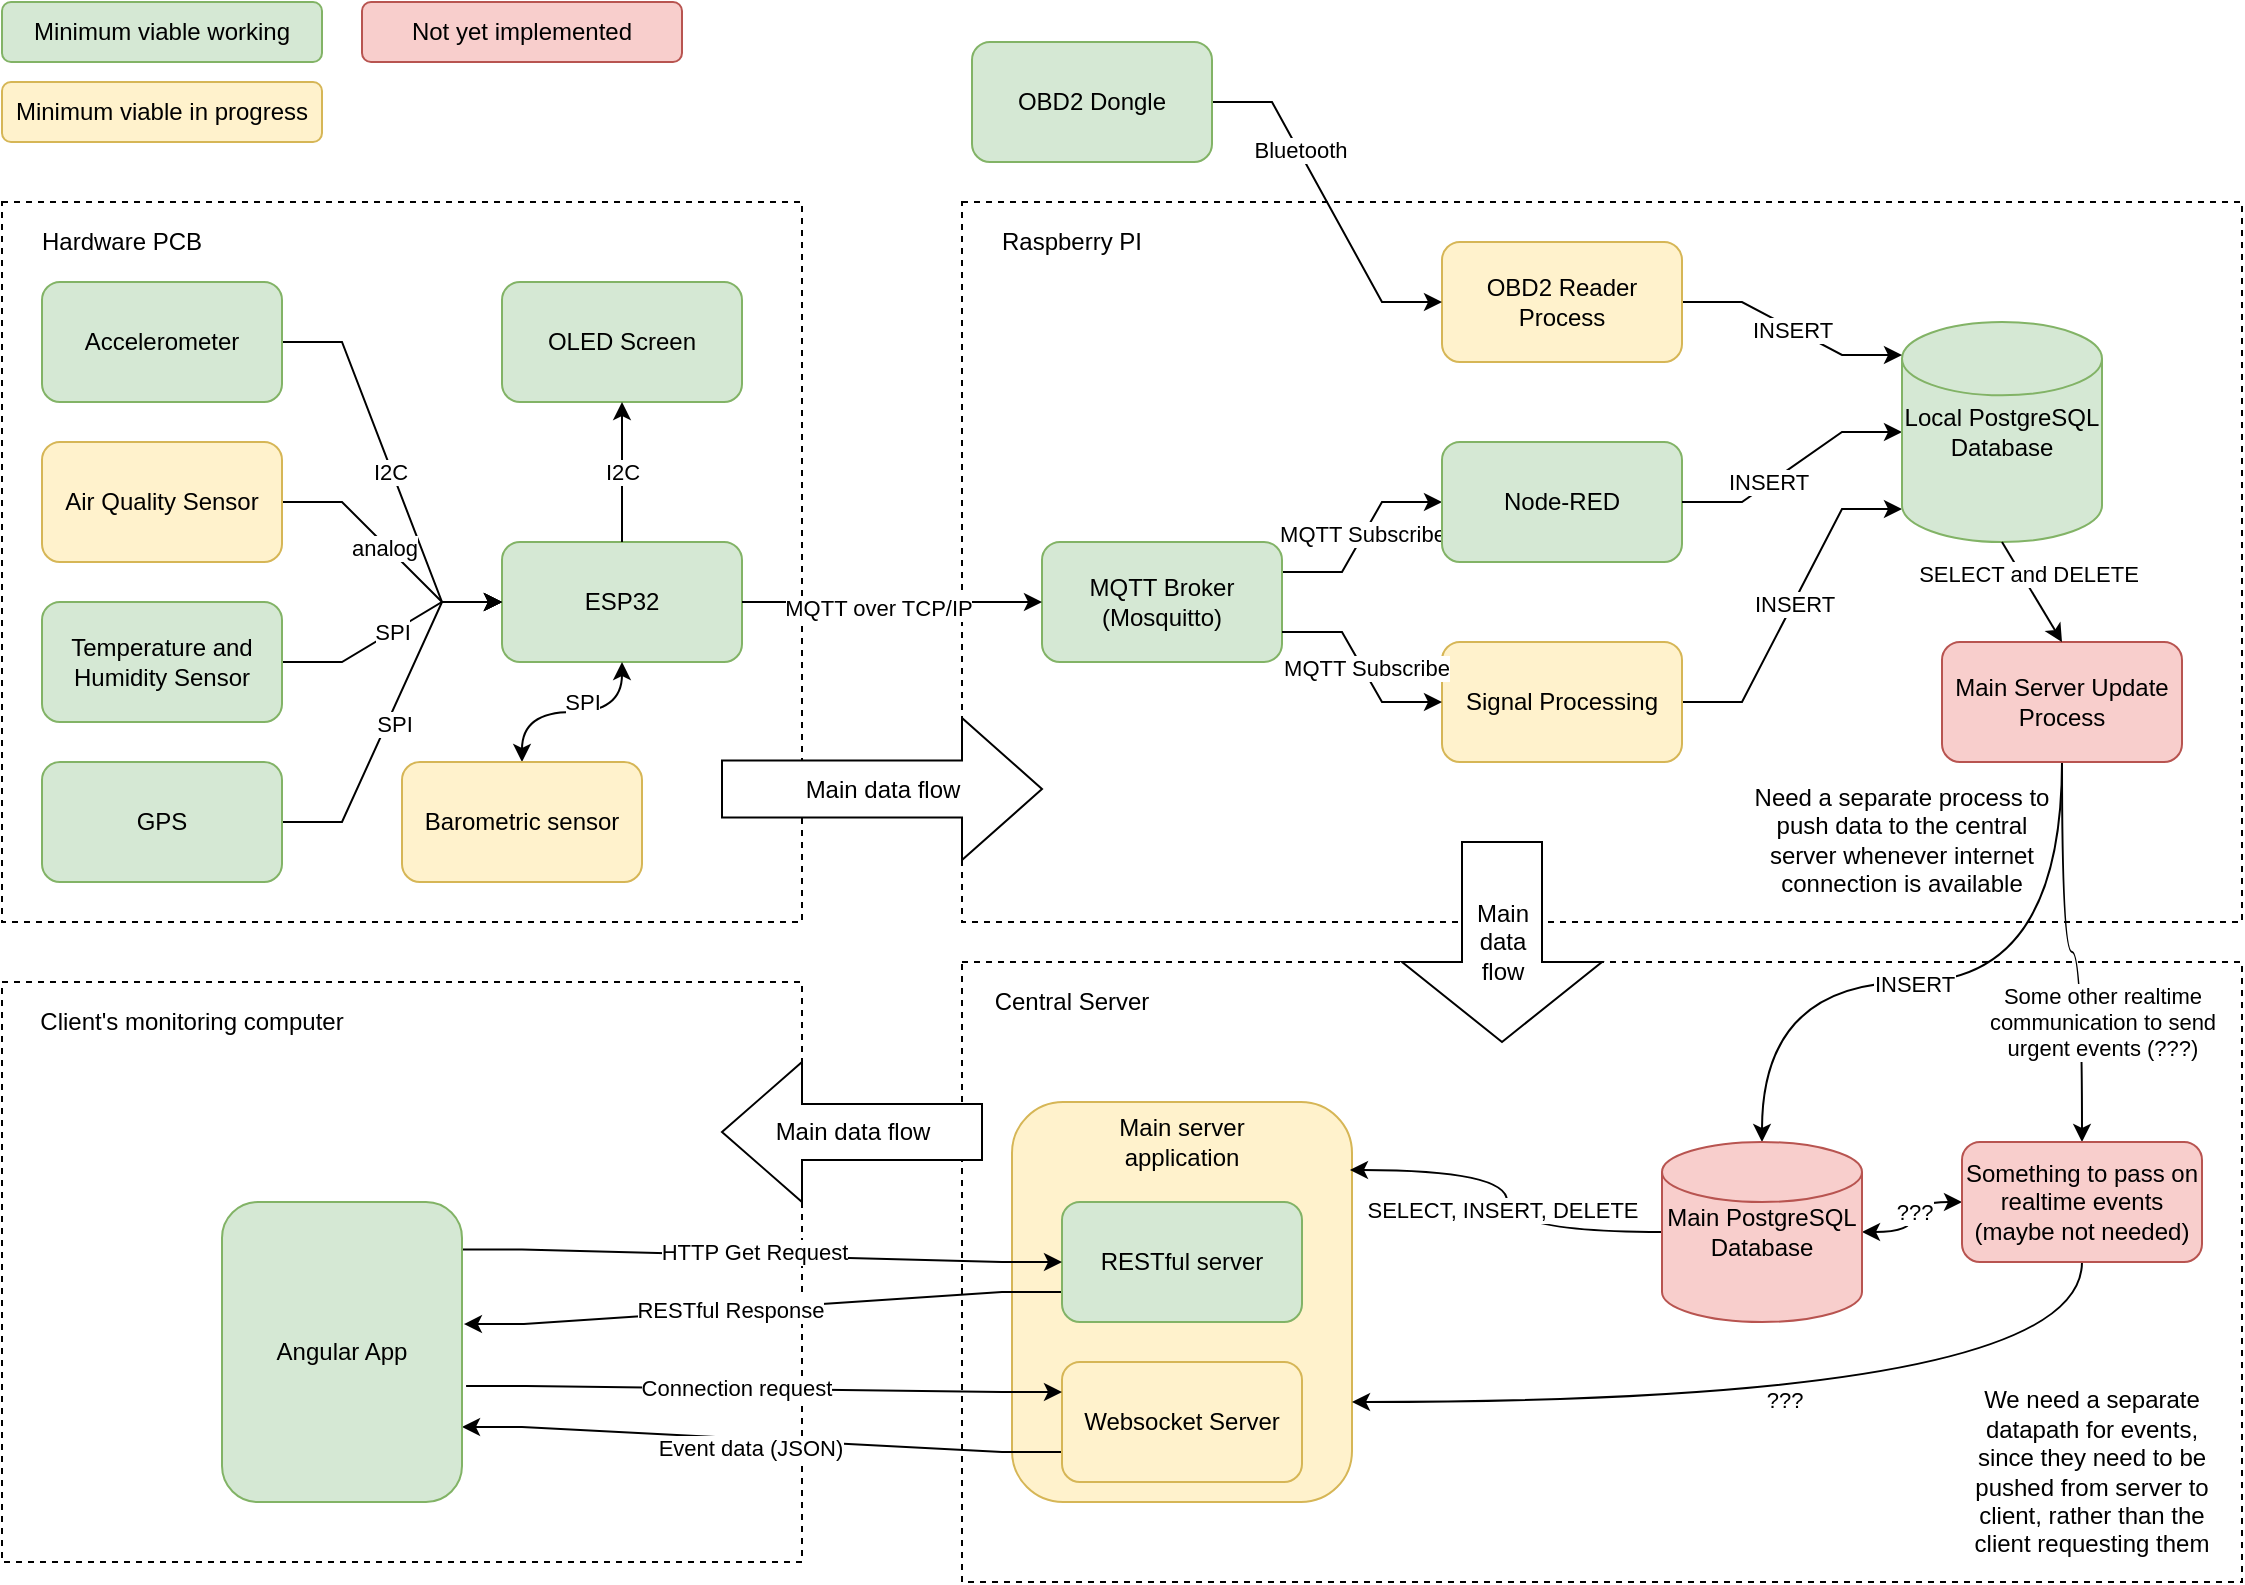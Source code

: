 <mxfile version="14.9.0" type="github">
  <diagram id="-7PYltsYjRVQ2mrx4WxT" name="Page-1">
    <mxGraphModel dx="2370" dy="1288" grid="1" gridSize="10" guides="1" tooltips="1" connect="1" arrows="1" fold="1" page="1" pageScale="1" pageWidth="1169" pageHeight="827" math="0" shadow="0">
      <root>
        <mxCell id="0" />
        <mxCell id="1" parent="0" />
        <mxCell id="yQzmOEpMGr1GONdV6GIF-116" value="" style="rounded=0;whiteSpace=wrap;html=1;fillColor=none;dashed=1;" vertex="1" parent="1">
          <mxGeometry x="40" y="510" width="400" height="290" as="geometry" />
        </mxCell>
        <mxCell id="yQzmOEpMGr1GONdV6GIF-56" value="" style="rounded=0;whiteSpace=wrap;html=1;fillColor=none;dashed=1;" vertex="1" parent="1">
          <mxGeometry x="520" y="120" width="640" height="360" as="geometry" />
        </mxCell>
        <mxCell id="yQzmOEpMGr1GONdV6GIF-91" value="" style="rounded=0;whiteSpace=wrap;html=1;fillColor=none;dashed=1;" vertex="1" parent="1">
          <mxGeometry x="520" y="500" width="640" height="310" as="geometry" />
        </mxCell>
        <mxCell id="yQzmOEpMGr1GONdV6GIF-103" value="" style="rounded=1;whiteSpace=wrap;html=1;strokeColor=#d6b656;strokeWidth=1;fillColor=#fff2cc;" vertex="1" parent="1">
          <mxGeometry x="545" y="570" width="170" height="200" as="geometry" />
        </mxCell>
        <mxCell id="yQzmOEpMGr1GONdV6GIF-24" value="" style="rounded=0;whiteSpace=wrap;html=1;fillColor=none;dashed=1;" vertex="1" parent="1">
          <mxGeometry x="40" y="120" width="400" height="360" as="geometry" />
        </mxCell>
        <mxCell id="yQzmOEpMGr1GONdV6GIF-1" value="ESP32" style="rounded=1;whiteSpace=wrap;html=1;fillColor=#d5e8d4;strokeColor=#82b366;" vertex="1" parent="1">
          <mxGeometry x="290" y="290" width="120" height="60" as="geometry" />
        </mxCell>
        <mxCell id="yQzmOEpMGr1GONdV6GIF-72" style="edgeStyle=entityRelationEdgeStyle;rounded=0;orthogonalLoop=1;jettySize=auto;html=1;exitX=1;exitY=0.5;exitDx=0;exitDy=0;entryX=0;entryY=0.5;entryDx=0;entryDy=0;" edge="1" parent="1" source="yQzmOEpMGr1GONdV6GIF-2" target="yQzmOEpMGr1GONdV6GIF-1">
          <mxGeometry relative="1" as="geometry" />
        </mxCell>
        <mxCell id="yQzmOEpMGr1GONdV6GIF-77" value="I2C" style="edgeLabel;html=1;align=center;verticalAlign=middle;resizable=0;points=[];" vertex="1" connectable="0" parent="yQzmOEpMGr1GONdV6GIF-72">
          <mxGeometry x="-0.012" y="-1" relative="1" as="geometry">
            <mxPoint as="offset" />
          </mxGeometry>
        </mxCell>
        <mxCell id="yQzmOEpMGr1GONdV6GIF-2" value="Accelerometer" style="rounded=1;whiteSpace=wrap;html=1;fillColor=#d5e8d4;strokeColor=#82b366;" vertex="1" parent="1">
          <mxGeometry x="60" y="160" width="120" height="60" as="geometry" />
        </mxCell>
        <mxCell id="yQzmOEpMGr1GONdV6GIF-76" style="edgeStyle=entityRelationEdgeStyle;rounded=0;orthogonalLoop=1;jettySize=auto;html=1;exitX=1;exitY=0.5;exitDx=0;exitDy=0;" edge="1" parent="1" source="yQzmOEpMGr1GONdV6GIF-3">
          <mxGeometry relative="1" as="geometry">
            <mxPoint x="290" y="320" as="targetPoint" />
          </mxGeometry>
        </mxCell>
        <mxCell id="yQzmOEpMGr1GONdV6GIF-80" value="SPI" style="edgeLabel;html=1;align=center;verticalAlign=middle;resizable=0;points=[];" vertex="1" connectable="0" parent="yQzmOEpMGr1GONdV6GIF-76">
          <mxGeometry x="-0.057" y="-3" relative="1" as="geometry">
            <mxPoint as="offset" />
          </mxGeometry>
        </mxCell>
        <mxCell id="yQzmOEpMGr1GONdV6GIF-3" value="GPS" style="rounded=1;whiteSpace=wrap;html=1;fillColor=#d5e8d4;strokeColor=#82b366;" vertex="1" parent="1">
          <mxGeometry x="60" y="400" width="120" height="60" as="geometry" />
        </mxCell>
        <mxCell id="yQzmOEpMGr1GONdV6GIF-74" style="edgeStyle=entityRelationEdgeStyle;rounded=0;orthogonalLoop=1;jettySize=auto;html=1;exitX=1;exitY=0.5;exitDx=0;exitDy=0;" edge="1" parent="1" source="yQzmOEpMGr1GONdV6GIF-4">
          <mxGeometry relative="1" as="geometry">
            <mxPoint x="290" y="320" as="targetPoint" />
          </mxGeometry>
        </mxCell>
        <mxCell id="yQzmOEpMGr1GONdV6GIF-78" value="analog" style="edgeLabel;html=1;align=center;verticalAlign=middle;resizable=0;points=[];" vertex="1" connectable="0" parent="yQzmOEpMGr1GONdV6GIF-74">
          <mxGeometry x="-0.07" y="-1" relative="1" as="geometry">
            <mxPoint as="offset" />
          </mxGeometry>
        </mxCell>
        <mxCell id="yQzmOEpMGr1GONdV6GIF-4" value="Air Quality Sensor" style="rounded=1;whiteSpace=wrap;html=1;fillColor=#fff2cc;strokeColor=#d6b656;" vertex="1" parent="1">
          <mxGeometry x="60" y="240" width="120" height="60" as="geometry" />
        </mxCell>
        <mxCell id="yQzmOEpMGr1GONdV6GIF-75" style="edgeStyle=entityRelationEdgeStyle;rounded=0;orthogonalLoop=1;jettySize=auto;html=1;exitX=1;exitY=0.5;exitDx=0;exitDy=0;" edge="1" parent="1" source="yQzmOEpMGr1GONdV6GIF-5">
          <mxGeometry relative="1" as="geometry">
            <mxPoint x="290" y="320" as="targetPoint" />
          </mxGeometry>
        </mxCell>
        <mxCell id="yQzmOEpMGr1GONdV6GIF-79" value="SPI" style="edgeLabel;html=1;align=center;verticalAlign=middle;resizable=0;points=[];" vertex="1" connectable="0" parent="yQzmOEpMGr1GONdV6GIF-75">
          <mxGeometry x="-0.001" relative="1" as="geometry">
            <mxPoint as="offset" />
          </mxGeometry>
        </mxCell>
        <mxCell id="yQzmOEpMGr1GONdV6GIF-5" value="Temperature and Humidity Sensor" style="rounded=1;whiteSpace=wrap;html=1;fillColor=#d5e8d4;strokeColor=#82b366;" vertex="1" parent="1">
          <mxGeometry x="60" y="320" width="120" height="60" as="geometry" />
        </mxCell>
        <mxCell id="yQzmOEpMGr1GONdV6GIF-26" value="Hardware PCB" style="text;html=1;strokeColor=none;fillColor=none;align=center;verticalAlign=middle;whiteSpace=wrap;rounded=0;dashed=1;" vertex="1" parent="1">
          <mxGeometry x="50" y="130" width="100" height="20" as="geometry" />
        </mxCell>
        <mxCell id="yQzmOEpMGr1GONdV6GIF-28" value="OLED Screen" style="rounded=1;whiteSpace=wrap;html=1;fillColor=#d5e8d4;strokeColor=#82b366;" vertex="1" parent="1">
          <mxGeometry x="290" y="160" width="120" height="60" as="geometry" />
        </mxCell>
        <mxCell id="yQzmOEpMGr1GONdV6GIF-34" value="I2C" style="edgeStyle=elbowEdgeStyle;elbow=vertical;endArrow=classic;html=1;exitX=0.5;exitY=0;exitDx=0;exitDy=0;entryX=0.5;entryY=1;entryDx=0;entryDy=0;" edge="1" parent="1" source="yQzmOEpMGr1GONdV6GIF-1" target="yQzmOEpMGr1GONdV6GIF-28">
          <mxGeometry width="50" height="50" relative="1" as="geometry">
            <mxPoint x="340" y="350" as="sourcePoint" />
            <mxPoint x="390" y="300" as="targetPoint" />
          </mxGeometry>
        </mxCell>
        <mxCell id="yQzmOEpMGr1GONdV6GIF-39" style="edgeStyle=entityRelationEdgeStyle;rounded=0;orthogonalLoop=1;jettySize=auto;html=1;exitX=1;exitY=0.25;exitDx=0;exitDy=0;entryX=0;entryY=0.5;entryDx=0;entryDy=0;" edge="1" parent="1" source="yQzmOEpMGr1GONdV6GIF-35" target="yQzmOEpMGr1GONdV6GIF-38">
          <mxGeometry relative="1" as="geometry" />
        </mxCell>
        <mxCell id="yQzmOEpMGr1GONdV6GIF-40" value="MQTT Subscribe" style="edgeLabel;html=1;align=center;verticalAlign=middle;resizable=0;points=[];" vertex="1" connectable="0" parent="yQzmOEpMGr1GONdV6GIF-39">
          <mxGeometry x="0.028" y="1" relative="1" as="geometry">
            <mxPoint as="offset" />
          </mxGeometry>
        </mxCell>
        <mxCell id="yQzmOEpMGr1GONdV6GIF-35" value="MQTT Broker (Mosquitto)" style="rounded=1;whiteSpace=wrap;html=1;strokeColor=#82b366;fillColor=#d5e8d4;" vertex="1" parent="1">
          <mxGeometry x="560" y="290" width="120" height="60" as="geometry" />
        </mxCell>
        <mxCell id="yQzmOEpMGr1GONdV6GIF-36" value="" style="edgeStyle=elbowEdgeStyle;elbow=horizontal;endArrow=classic;html=1;exitX=1;exitY=0.5;exitDx=0;exitDy=0;entryX=0;entryY=0.5;entryDx=0;entryDy=0;" edge="1" parent="1" source="yQzmOEpMGr1GONdV6GIF-1" target="yQzmOEpMGr1GONdV6GIF-35">
          <mxGeometry width="50" height="50" relative="1" as="geometry">
            <mxPoint x="430" y="340" as="sourcePoint" />
            <mxPoint x="480" y="290" as="targetPoint" />
          </mxGeometry>
        </mxCell>
        <mxCell id="yQzmOEpMGr1GONdV6GIF-37" value="MQTT over TCP/IP" style="edgeLabel;html=1;align=center;verticalAlign=middle;resizable=0;points=[];" vertex="1" connectable="0" parent="yQzmOEpMGr1GONdV6GIF-36">
          <mxGeometry x="-0.093" y="-3" relative="1" as="geometry">
            <mxPoint as="offset" />
          </mxGeometry>
        </mxCell>
        <mxCell id="yQzmOEpMGr1GONdV6GIF-38" value="Node-RED" style="rounded=1;whiteSpace=wrap;html=1;strokeColor=#82b366;fillColor=#d5e8d4;" vertex="1" parent="1">
          <mxGeometry x="760" y="240" width="120" height="60" as="geometry" />
        </mxCell>
        <mxCell id="yQzmOEpMGr1GONdV6GIF-46" style="edgeStyle=entityRelationEdgeStyle;rounded=0;orthogonalLoop=1;jettySize=auto;html=1;exitX=1;exitY=0.5;exitDx=0;exitDy=0;entryX=0;entryY=0.5;entryDx=0;entryDy=0;entryPerimeter=0;" edge="1" parent="1" source="yQzmOEpMGr1GONdV6GIF-38" target="yQzmOEpMGr1GONdV6GIF-45">
          <mxGeometry relative="1" as="geometry" />
        </mxCell>
        <mxCell id="yQzmOEpMGr1GONdV6GIF-47" value="INSERT" style="edgeLabel;html=1;align=center;verticalAlign=middle;resizable=0;points=[];" vertex="1" connectable="0" parent="yQzmOEpMGr1GONdV6GIF-46">
          <mxGeometry x="-0.229" y="1" relative="1" as="geometry">
            <mxPoint as="offset" />
          </mxGeometry>
        </mxCell>
        <mxCell id="yQzmOEpMGr1GONdV6GIF-48" style="edgeStyle=entityRelationEdgeStyle;rounded=0;orthogonalLoop=1;jettySize=auto;html=1;exitX=1;exitY=0.5;exitDx=0;exitDy=0;entryX=0;entryY=0.85;entryDx=0;entryDy=0;entryPerimeter=0;" edge="1" parent="1" source="yQzmOEpMGr1GONdV6GIF-41" target="yQzmOEpMGr1GONdV6GIF-45">
          <mxGeometry relative="1" as="geometry" />
        </mxCell>
        <mxCell id="yQzmOEpMGr1GONdV6GIF-49" value="INSERT" style="edgeLabel;html=1;align=center;verticalAlign=middle;resizable=0;points=[];" vertex="1" connectable="0" parent="yQzmOEpMGr1GONdV6GIF-48">
          <mxGeometry x="0.008" relative="1" as="geometry">
            <mxPoint as="offset" />
          </mxGeometry>
        </mxCell>
        <mxCell id="yQzmOEpMGr1GONdV6GIF-41" value="Signal Processing " style="rounded=1;whiteSpace=wrap;html=1;strokeColor=#d6b656;fillColor=#fff2cc;" vertex="1" parent="1">
          <mxGeometry x="760" y="340" width="120" height="60" as="geometry" />
        </mxCell>
        <mxCell id="yQzmOEpMGr1GONdV6GIF-43" style="edgeStyle=entityRelationEdgeStyle;rounded=0;orthogonalLoop=1;jettySize=auto;html=1;exitX=1;exitY=0.75;exitDx=0;exitDy=0;entryX=0;entryY=0.5;entryDx=0;entryDy=0;" edge="1" parent="1" source="yQzmOEpMGr1GONdV6GIF-35" target="yQzmOEpMGr1GONdV6GIF-41">
          <mxGeometry relative="1" as="geometry">
            <mxPoint x="690" y="330" as="sourcePoint" />
            <mxPoint x="810" y="330" as="targetPoint" />
          </mxGeometry>
        </mxCell>
        <mxCell id="yQzmOEpMGr1GONdV6GIF-44" value="MQTT Subscribe" style="edgeLabel;html=1;align=center;verticalAlign=middle;resizable=0;points=[];" vertex="1" connectable="0" parent="yQzmOEpMGr1GONdV6GIF-43">
          <mxGeometry x="0.028" y="1" relative="1" as="geometry">
            <mxPoint as="offset" />
          </mxGeometry>
        </mxCell>
        <mxCell id="yQzmOEpMGr1GONdV6GIF-45" value="Local PostgreSQL Database" style="strokeWidth=1;html=1;shape=mxgraph.flowchart.database;whiteSpace=wrap;fillColor=#d5e8d4;strokeColor=#82b366;" vertex="1" parent="1">
          <mxGeometry x="990" y="180" width="100" height="110" as="geometry" />
        </mxCell>
        <mxCell id="yQzmOEpMGr1GONdV6GIF-71" style="rounded=0;orthogonalLoop=1;jettySize=auto;html=1;exitX=0.5;exitY=1;exitDx=0;exitDy=0;entryX=0.5;entryY=0;entryDx=0;entryDy=0;entryPerimeter=0;edgeStyle=orthogonalEdgeStyle;curved=1;" edge="1" parent="1" source="yQzmOEpMGr1GONdV6GIF-51" target="yQzmOEpMGr1GONdV6GIF-55">
          <mxGeometry relative="1" as="geometry">
            <Array as="points">
              <mxPoint x="1070" y="510" />
              <mxPoint x="920" y="510" />
            </Array>
          </mxGeometry>
        </mxCell>
        <mxCell id="yQzmOEpMGr1GONdV6GIF-81" value="INSERT" style="edgeLabel;html=1;align=center;verticalAlign=middle;resizable=0;points=[];" vertex="1" connectable="0" parent="yQzmOEpMGr1GONdV6GIF-71">
          <mxGeometry x="0.086" y="1" relative="1" as="geometry">
            <mxPoint as="offset" />
          </mxGeometry>
        </mxCell>
        <mxCell id="yQzmOEpMGr1GONdV6GIF-87" style="edgeStyle=orthogonalEdgeStyle;curved=1;rounded=0;orthogonalLoop=1;jettySize=auto;html=1;exitX=0.5;exitY=1;exitDx=0;exitDy=0;entryX=0.5;entryY=0;entryDx=0;entryDy=0;startArrow=none;startFill=0;" edge="1" parent="1" source="yQzmOEpMGr1GONdV6GIF-51" target="yQzmOEpMGr1GONdV6GIF-86">
          <mxGeometry relative="1" as="geometry" />
        </mxCell>
        <mxCell id="yQzmOEpMGr1GONdV6GIF-88" value="&lt;div&gt;Some other realtime&lt;/div&gt;&lt;div&gt;communication to send&lt;/div&gt;&lt;div&gt;urgent events (???)&lt;br&gt;&lt;/div&gt;" style="edgeLabel;html=1;align=center;verticalAlign=middle;resizable=0;points=[];" vertex="1" connectable="0" parent="yQzmOEpMGr1GONdV6GIF-87">
          <mxGeometry x="0.276" y="-7" relative="1" as="geometry">
            <mxPoint x="17" y="12" as="offset" />
          </mxGeometry>
        </mxCell>
        <mxCell id="yQzmOEpMGr1GONdV6GIF-51" value="Main Server Update Process" style="rounded=1;whiteSpace=wrap;html=1;strokeColor=#b85450;strokeWidth=1;fillColor=#f8cecc;" vertex="1" parent="1">
          <mxGeometry x="1010" y="340" width="120" height="60" as="geometry" />
        </mxCell>
        <mxCell id="yQzmOEpMGr1GONdV6GIF-107" style="edgeStyle=orthogonalEdgeStyle;curved=1;rounded=0;orthogonalLoop=1;jettySize=auto;html=1;exitX=0;exitY=0.5;exitDx=0;exitDy=0;exitPerimeter=0;entryX=0.994;entryY=0.17;entryDx=0;entryDy=0;startArrow=none;startFill=0;endArrow=classic;endFill=1;entryPerimeter=0;" edge="1" parent="1" source="yQzmOEpMGr1GONdV6GIF-55" target="yQzmOEpMGr1GONdV6GIF-103">
          <mxGeometry relative="1" as="geometry" />
        </mxCell>
        <mxCell id="yQzmOEpMGr1GONdV6GIF-108" value="SELECT, INSERT, DELETE" style="edgeLabel;html=1;align=center;verticalAlign=middle;resizable=0;points=[];" vertex="1" connectable="0" parent="yQzmOEpMGr1GONdV6GIF-107">
          <mxGeometry x="0.297" y="8" relative="1" as="geometry">
            <mxPoint x="10" y="12" as="offset" />
          </mxGeometry>
        </mxCell>
        <mxCell id="yQzmOEpMGr1GONdV6GIF-122" style="edgeStyle=orthogonalEdgeStyle;curved=1;rounded=0;orthogonalLoop=1;jettySize=auto;html=1;exitX=1;exitY=0.5;exitDx=0;exitDy=0;exitPerimeter=0;entryX=0;entryY=0.5;entryDx=0;entryDy=0;startArrow=classic;startFill=1;endArrow=classic;endFill=1;" edge="1" parent="1" source="yQzmOEpMGr1GONdV6GIF-55" target="yQzmOEpMGr1GONdV6GIF-86">
          <mxGeometry relative="1" as="geometry" />
        </mxCell>
        <mxCell id="yQzmOEpMGr1GONdV6GIF-123" value="???" style="edgeLabel;html=1;align=center;verticalAlign=middle;resizable=0;points=[];" vertex="1" connectable="0" parent="yQzmOEpMGr1GONdV6GIF-122">
          <mxGeometry x="0.094" y="-1" relative="1" as="geometry">
            <mxPoint as="offset" />
          </mxGeometry>
        </mxCell>
        <mxCell id="yQzmOEpMGr1GONdV6GIF-55" value="Main PostgreSQL Database" style="strokeWidth=1;html=1;shape=mxgraph.flowchart.database;whiteSpace=wrap;fillColor=#f8cecc;strokeColor=#b85450;" vertex="1" parent="1">
          <mxGeometry x="870" y="590" width="100" height="90" as="geometry" />
        </mxCell>
        <mxCell id="yQzmOEpMGr1GONdV6GIF-58" style="edgeStyle=entityRelationEdgeStyle;rounded=0;orthogonalLoop=1;jettySize=auto;html=1;exitX=1;exitY=0.5;exitDx=0;exitDy=0;entryX=0;entryY=0.15;entryDx=0;entryDy=0;entryPerimeter=0;" edge="1" parent="1" source="yQzmOEpMGr1GONdV6GIF-57" target="yQzmOEpMGr1GONdV6GIF-45">
          <mxGeometry relative="1" as="geometry" />
        </mxCell>
        <mxCell id="yQzmOEpMGr1GONdV6GIF-59" value="INSERT" style="edgeLabel;html=1;align=center;verticalAlign=middle;resizable=0;points=[];" vertex="1" connectable="0" parent="yQzmOEpMGr1GONdV6GIF-58">
          <mxGeometry x="0.001" relative="1" as="geometry">
            <mxPoint as="offset" />
          </mxGeometry>
        </mxCell>
        <mxCell id="yQzmOEpMGr1GONdV6GIF-57" value="OBD2 Reader Process" style="rounded=1;whiteSpace=wrap;html=1;strokeColor=#d6b656;strokeWidth=1;fillColor=#fff2cc;" vertex="1" parent="1">
          <mxGeometry x="760" y="140" width="120" height="60" as="geometry" />
        </mxCell>
        <mxCell id="yQzmOEpMGr1GONdV6GIF-61" style="edgeStyle=entityRelationEdgeStyle;rounded=0;orthogonalLoop=1;jettySize=auto;html=1;exitX=1;exitY=0.5;exitDx=0;exitDy=0;entryX=0;entryY=0.5;entryDx=0;entryDy=0;" edge="1" parent="1" source="yQzmOEpMGr1GONdV6GIF-60" target="yQzmOEpMGr1GONdV6GIF-57">
          <mxGeometry relative="1" as="geometry" />
        </mxCell>
        <mxCell id="yQzmOEpMGr1GONdV6GIF-62" value="Bluetooth" style="edgeLabel;html=1;align=center;verticalAlign=middle;resizable=0;points=[];" vertex="1" connectable="0" parent="yQzmOEpMGr1GONdV6GIF-61">
          <mxGeometry x="-0.34" y="1" relative="1" as="geometry">
            <mxPoint as="offset" />
          </mxGeometry>
        </mxCell>
        <mxCell id="yQzmOEpMGr1GONdV6GIF-60" value="OBD2 Dongle" style="rounded=1;whiteSpace=wrap;html=1;strokeColor=#82b366;strokeWidth=1;fillColor=#d5e8d4;" vertex="1" parent="1">
          <mxGeometry x="525" y="40" width="120" height="60" as="geometry" />
        </mxCell>
        <mxCell id="yQzmOEpMGr1GONdV6GIF-69" value="" style="endArrow=classic;html=1;entryX=0.5;entryY=0;entryDx=0;entryDy=0;exitX=0.5;exitY=1;exitDx=0;exitDy=0;exitPerimeter=0;" edge="1" parent="1" source="yQzmOEpMGr1GONdV6GIF-45" target="yQzmOEpMGr1GONdV6GIF-51">
          <mxGeometry width="50" height="50" relative="1" as="geometry">
            <mxPoint x="740" y="480" as="sourcePoint" />
            <mxPoint x="790" y="430" as="targetPoint" />
          </mxGeometry>
        </mxCell>
        <mxCell id="yQzmOEpMGr1GONdV6GIF-70" value="SELECT and DELETE" style="edgeLabel;html=1;align=center;verticalAlign=middle;resizable=0;points=[];" vertex="1" connectable="0" parent="yQzmOEpMGr1GONdV6GIF-69">
          <mxGeometry x="-0.308" y="3" relative="1" as="geometry">
            <mxPoint as="offset" />
          </mxGeometry>
        </mxCell>
        <mxCell id="yQzmOEpMGr1GONdV6GIF-98" style="edgeStyle=entityRelationEdgeStyle;rounded=0;orthogonalLoop=1;jettySize=auto;html=1;exitX=0;exitY=0.75;exitDx=0;exitDy=0;entryX=1.008;entryY=0.407;entryDx=0;entryDy=0;startArrow=none;startFill=0;endArrow=classic;endFill=1;entryPerimeter=0;" edge="1" parent="1" source="yQzmOEpMGr1GONdV6GIF-82" target="yQzmOEpMGr1GONdV6GIF-94">
          <mxGeometry relative="1" as="geometry" />
        </mxCell>
        <mxCell id="yQzmOEpMGr1GONdV6GIF-99" value="RESTful Response" style="edgeLabel;html=1;align=center;verticalAlign=middle;resizable=0;points=[];" vertex="1" connectable="0" parent="yQzmOEpMGr1GONdV6GIF-98">
          <mxGeometry x="0.112" relative="1" as="geometry">
            <mxPoint as="offset" />
          </mxGeometry>
        </mxCell>
        <mxCell id="yQzmOEpMGr1GONdV6GIF-82" value="RESTful server" style="rounded=1;whiteSpace=wrap;html=1;strokeColor=#82b366;strokeWidth=1;fillColor=#d5e8d4;" vertex="1" parent="1">
          <mxGeometry x="570" y="620" width="120" height="60" as="geometry" />
        </mxCell>
        <mxCell id="yQzmOEpMGr1GONdV6GIF-102" value="Event data (JSON)" style="edgeStyle=entityRelationEdgeStyle;rounded=0;orthogonalLoop=1;jettySize=auto;html=1;exitX=0;exitY=0.75;exitDx=0;exitDy=0;entryX=1;entryY=0.75;entryDx=0;entryDy=0;startArrow=none;startFill=0;endArrow=classic;endFill=1;" edge="1" parent="1" source="yQzmOEpMGr1GONdV6GIF-85" target="yQzmOEpMGr1GONdV6GIF-94">
          <mxGeometry x="0.036" y="5" relative="1" as="geometry">
            <mxPoint as="offset" />
          </mxGeometry>
        </mxCell>
        <mxCell id="yQzmOEpMGr1GONdV6GIF-85" value="Websocket Server" style="rounded=1;whiteSpace=wrap;html=1;strokeColor=#d6b656;strokeWidth=1;fillColor=#fff2cc;" vertex="1" parent="1">
          <mxGeometry x="570" y="700" width="120" height="60" as="geometry" />
        </mxCell>
        <mxCell id="yQzmOEpMGr1GONdV6GIF-105" style="edgeStyle=orthogonalEdgeStyle;curved=1;rounded=0;orthogonalLoop=1;jettySize=auto;html=1;exitX=0.5;exitY=1;exitDx=0;exitDy=0;entryX=1;entryY=0.75;entryDx=0;entryDy=0;startArrow=none;startFill=0;endArrow=classic;endFill=1;" edge="1" parent="1" source="yQzmOEpMGr1GONdV6GIF-86" target="yQzmOEpMGr1GONdV6GIF-103">
          <mxGeometry relative="1" as="geometry">
            <Array as="points">
              <mxPoint x="1080" y="720" />
            </Array>
          </mxGeometry>
        </mxCell>
        <mxCell id="yQzmOEpMGr1GONdV6GIF-106" value="???" style="edgeLabel;html=1;align=center;verticalAlign=middle;resizable=0;points=[];" vertex="1" connectable="0" parent="yQzmOEpMGr1GONdV6GIF-105">
          <mxGeometry x="0.007" y="-1" relative="1" as="geometry">
            <mxPoint as="offset" />
          </mxGeometry>
        </mxCell>
        <mxCell id="yQzmOEpMGr1GONdV6GIF-86" value="Something to pass on realtime events (maybe not needed)" style="rounded=1;whiteSpace=wrap;html=1;strokeColor=#b85450;strokeWidth=1;fillColor=#f8cecc;" vertex="1" parent="1">
          <mxGeometry x="1020" y="590" width="120" height="60" as="geometry" />
        </mxCell>
        <mxCell id="yQzmOEpMGr1GONdV6GIF-92" value="Raspberry PI" style="text;html=1;strokeColor=none;fillColor=none;align=center;verticalAlign=middle;whiteSpace=wrap;rounded=0;" vertex="1" parent="1">
          <mxGeometry x="530" y="130" width="90" height="20" as="geometry" />
        </mxCell>
        <mxCell id="yQzmOEpMGr1GONdV6GIF-93" value="Central Server" style="text;html=1;strokeColor=none;fillColor=none;align=center;verticalAlign=middle;whiteSpace=wrap;rounded=0;" vertex="1" parent="1">
          <mxGeometry x="530" y="510" width="90" height="20" as="geometry" />
        </mxCell>
        <mxCell id="yQzmOEpMGr1GONdV6GIF-96" style="edgeStyle=entityRelationEdgeStyle;rounded=0;orthogonalLoop=1;jettySize=auto;html=1;exitX=1;exitY=0.158;exitDx=0;exitDy=0;startArrow=none;startFill=0;exitPerimeter=0;" edge="1" parent="1" source="yQzmOEpMGr1GONdV6GIF-94" target="yQzmOEpMGr1GONdV6GIF-82">
          <mxGeometry relative="1" as="geometry" />
        </mxCell>
        <mxCell id="yQzmOEpMGr1GONdV6GIF-97" value="HTTP Get Request" style="edgeLabel;html=1;align=center;verticalAlign=middle;resizable=0;points=[];" vertex="1" connectable="0" parent="yQzmOEpMGr1GONdV6GIF-96">
          <mxGeometry x="-0.161" y="-8" relative="1" as="geometry">
            <mxPoint x="20" y="-9" as="offset" />
          </mxGeometry>
        </mxCell>
        <mxCell id="yQzmOEpMGr1GONdV6GIF-100" style="edgeStyle=entityRelationEdgeStyle;rounded=0;orthogonalLoop=1;jettySize=auto;html=1;exitX=1.017;exitY=0.613;exitDx=0;exitDy=0;entryX=0;entryY=0.25;entryDx=0;entryDy=0;startArrow=none;startFill=0;endArrow=classic;endFill=1;exitPerimeter=0;" edge="1" parent="1" source="yQzmOEpMGr1GONdV6GIF-94" target="yQzmOEpMGr1GONdV6GIF-85">
          <mxGeometry relative="1" as="geometry" />
        </mxCell>
        <mxCell id="yQzmOEpMGr1GONdV6GIF-101" value="Connection request" style="edgeLabel;html=1;align=center;verticalAlign=middle;resizable=0;points=[];" vertex="1" connectable="0" parent="yQzmOEpMGr1GONdV6GIF-100">
          <mxGeometry x="-0.168" y="-9" relative="1" as="geometry">
            <mxPoint x="11" y="-9" as="offset" />
          </mxGeometry>
        </mxCell>
        <mxCell id="yQzmOEpMGr1GONdV6GIF-94" value="Angular App" style="rounded=1;whiteSpace=wrap;html=1;strokeColor=#82b366;strokeWidth=1;fillColor=#d5e8d4;" vertex="1" parent="1">
          <mxGeometry x="150" y="620" width="120" height="150" as="geometry" />
        </mxCell>
        <mxCell id="yQzmOEpMGr1GONdV6GIF-104" value="Main server application" style="text;html=1;strokeColor=none;fillColor=none;align=center;verticalAlign=middle;whiteSpace=wrap;rounded=0;" vertex="1" parent="1">
          <mxGeometry x="590" y="580" width="80" height="20" as="geometry" />
        </mxCell>
        <mxCell id="yQzmOEpMGr1GONdV6GIF-111" value="We need a separate datapath for events, since they need to be pushed from server to client, rather than the client requesting them" style="text;html=1;strokeColor=none;fillColor=none;align=center;verticalAlign=middle;whiteSpace=wrap;rounded=0;" vertex="1" parent="1">
          <mxGeometry x="1020" y="700" width="130" height="110" as="geometry" />
        </mxCell>
        <mxCell id="yQzmOEpMGr1GONdV6GIF-113" value="Main data flow" style="html=1;shadow=0;dashed=0;align=center;verticalAlign=middle;shape=mxgraph.arrows2.arrow;dy=0.6;dx=40;notch=0;strokeColor=#000000;strokeWidth=1;fillColor=#ffffff;" vertex="1" parent="1">
          <mxGeometry x="400" y="378" width="160" height="71" as="geometry" />
        </mxCell>
        <mxCell id="yQzmOEpMGr1GONdV6GIF-114" value="&lt;div&gt;Main&lt;/div&gt;&lt;div&gt;data&lt;/div&gt;&lt;div&gt;flow&lt;br&gt;&lt;/div&gt;" style="html=1;shadow=0;dashed=0;align=center;verticalAlign=middle;shape=mxgraph.arrows2.arrow;dy=0.6;dx=40;direction=south;notch=0;strokeColor=#000000;strokeWidth=1;fillColor=#ffffff;" vertex="1" parent="1">
          <mxGeometry x="740" y="440" width="100" height="100" as="geometry" />
        </mxCell>
        <mxCell id="yQzmOEpMGr1GONdV6GIF-117" value="Client&#39;s monitoring computer" style="text;html=1;strokeColor=none;fillColor=none;align=center;verticalAlign=middle;whiteSpace=wrap;rounded=0;" vertex="1" parent="1">
          <mxGeometry x="50" y="520" width="170" height="20" as="geometry" />
        </mxCell>
        <mxCell id="yQzmOEpMGr1GONdV6GIF-118" value="Main data flow" style="html=1;shadow=0;dashed=0;align=center;verticalAlign=middle;shape=mxgraph.arrows2.arrow;dy=0.6;dx=40;flipH=1;notch=0;strokeColor=#000000;strokeWidth=1;fillColor=#ffffff;" vertex="1" parent="1">
          <mxGeometry x="400" y="550" width="130" height="70" as="geometry" />
        </mxCell>
        <mxCell id="yQzmOEpMGr1GONdV6GIF-124" value="Need a separate process to push data to the central server whenever internet connection is available" style="text;html=1;strokeColor=none;fillColor=none;align=center;verticalAlign=middle;whiteSpace=wrap;rounded=0;" vertex="1" parent="1">
          <mxGeometry x="910" y="429" width="160" height="20" as="geometry" />
        </mxCell>
        <mxCell id="yQzmOEpMGr1GONdV6GIF-125" value="Minimum viable working" style="rounded=1;whiteSpace=wrap;html=1;strokeColor=#82b366;strokeWidth=1;fillColor=#d5e8d4;" vertex="1" parent="1">
          <mxGeometry x="40" y="20" width="160" height="30" as="geometry" />
        </mxCell>
        <mxCell id="yQzmOEpMGr1GONdV6GIF-126" value="Minimum viable in progress" style="rounded=1;whiteSpace=wrap;html=1;strokeColor=#d6b656;strokeWidth=1;fillColor=#fff2cc;" vertex="1" parent="1">
          <mxGeometry x="40" y="60" width="160" height="30" as="geometry" />
        </mxCell>
        <mxCell id="yQzmOEpMGr1GONdV6GIF-127" value="Not yet implemented" style="rounded=1;whiteSpace=wrap;html=1;strokeColor=#b85450;strokeWidth=1;fillColor=#f8cecc;" vertex="1" parent="1">
          <mxGeometry x="220" y="20" width="160" height="30" as="geometry" />
        </mxCell>
        <mxCell id="yQzmOEpMGr1GONdV6GIF-130" style="edgeStyle=orthogonalEdgeStyle;curved=1;rounded=0;orthogonalLoop=1;jettySize=auto;html=1;exitX=0.5;exitY=0;exitDx=0;exitDy=0;entryX=0.5;entryY=1;entryDx=0;entryDy=0;startArrow=classic;startFill=1;endArrow=classic;endFill=1;" edge="1" parent="1" source="yQzmOEpMGr1GONdV6GIF-128" target="yQzmOEpMGr1GONdV6GIF-1">
          <mxGeometry relative="1" as="geometry" />
        </mxCell>
        <mxCell id="yQzmOEpMGr1GONdV6GIF-133" value="SPI" style="edgeLabel;html=1;align=center;verticalAlign=middle;resizable=0;points=[];" vertex="1" connectable="0" parent="yQzmOEpMGr1GONdV6GIF-130">
          <mxGeometry x="0.224" y="1" relative="1" as="geometry">
            <mxPoint x="-6" y="-4" as="offset" />
          </mxGeometry>
        </mxCell>
        <mxCell id="yQzmOEpMGr1GONdV6GIF-128" value="Barometric sensor" style="rounded=1;whiteSpace=wrap;html=1;fillColor=#fff2cc;strokeColor=#d6b656;" vertex="1" parent="1">
          <mxGeometry x="240" y="400" width="120" height="60" as="geometry" />
        </mxCell>
      </root>
    </mxGraphModel>
  </diagram>
</mxfile>
